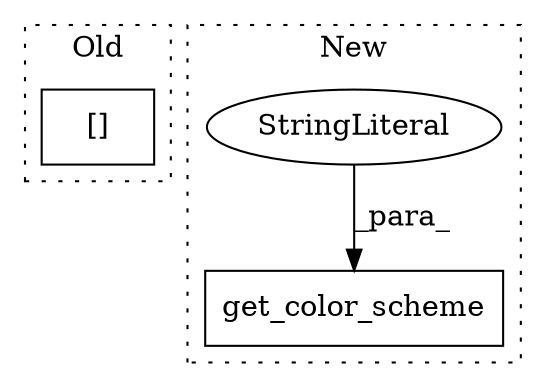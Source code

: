 digraph G {
subgraph cluster0 {
1 [label="[]" a="2" s="10772,10802" l="24,1" shape="box"];
label = "Old";
style="dotted";
}
subgraph cluster1 {
2 [label="get_color_scheme" a="32" s="10777,10810" l="17,1" shape="box"];
3 [label="StringLiteral" a="45" s="10794" l="9" shape="ellipse"];
label = "New";
style="dotted";
}
3 -> 2 [label="_para_"];
}